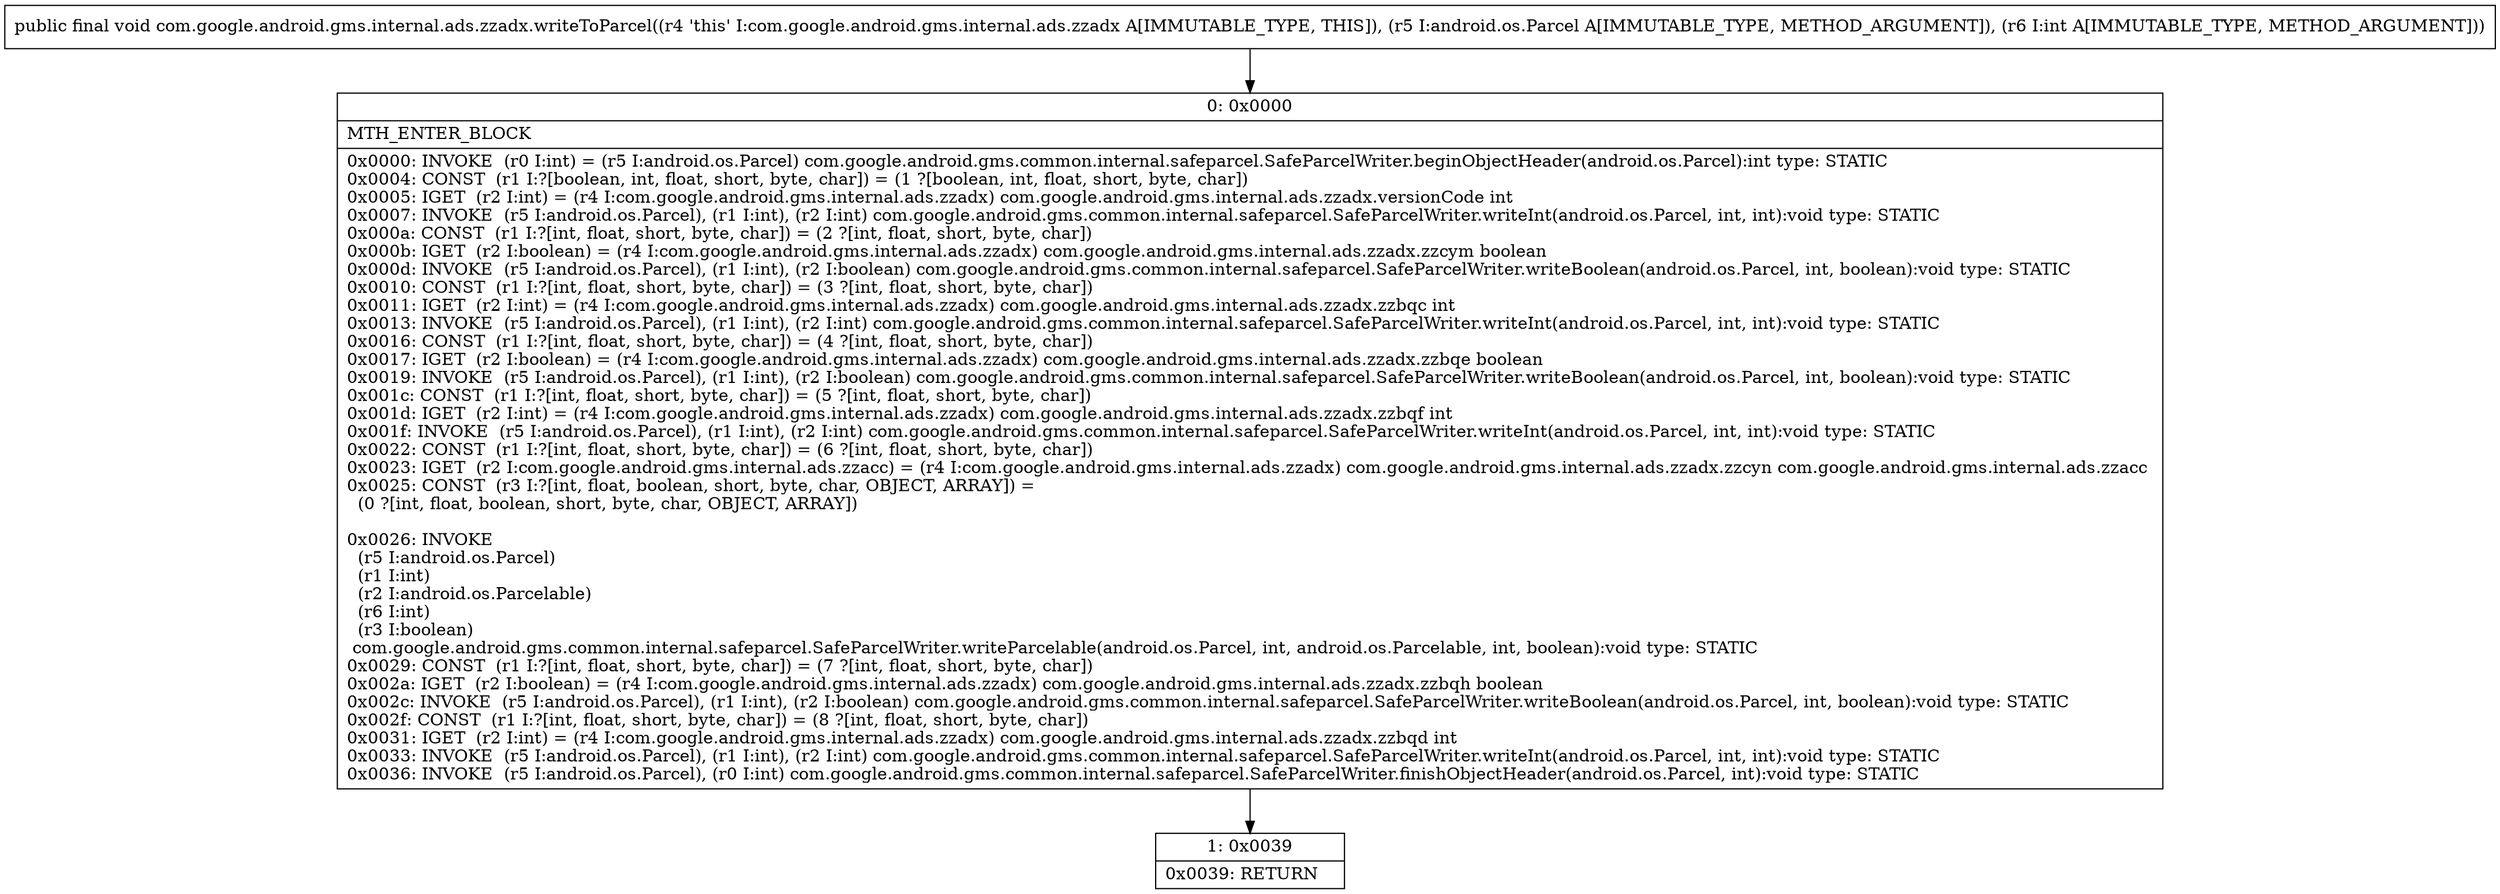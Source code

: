 digraph "CFG forcom.google.android.gms.internal.ads.zzadx.writeToParcel(Landroid\/os\/Parcel;I)V" {
Node_0 [shape=record,label="{0\:\ 0x0000|MTH_ENTER_BLOCK\l|0x0000: INVOKE  (r0 I:int) = (r5 I:android.os.Parcel) com.google.android.gms.common.internal.safeparcel.SafeParcelWriter.beginObjectHeader(android.os.Parcel):int type: STATIC \l0x0004: CONST  (r1 I:?[boolean, int, float, short, byte, char]) = (1 ?[boolean, int, float, short, byte, char]) \l0x0005: IGET  (r2 I:int) = (r4 I:com.google.android.gms.internal.ads.zzadx) com.google.android.gms.internal.ads.zzadx.versionCode int \l0x0007: INVOKE  (r5 I:android.os.Parcel), (r1 I:int), (r2 I:int) com.google.android.gms.common.internal.safeparcel.SafeParcelWriter.writeInt(android.os.Parcel, int, int):void type: STATIC \l0x000a: CONST  (r1 I:?[int, float, short, byte, char]) = (2 ?[int, float, short, byte, char]) \l0x000b: IGET  (r2 I:boolean) = (r4 I:com.google.android.gms.internal.ads.zzadx) com.google.android.gms.internal.ads.zzadx.zzcym boolean \l0x000d: INVOKE  (r5 I:android.os.Parcel), (r1 I:int), (r2 I:boolean) com.google.android.gms.common.internal.safeparcel.SafeParcelWriter.writeBoolean(android.os.Parcel, int, boolean):void type: STATIC \l0x0010: CONST  (r1 I:?[int, float, short, byte, char]) = (3 ?[int, float, short, byte, char]) \l0x0011: IGET  (r2 I:int) = (r4 I:com.google.android.gms.internal.ads.zzadx) com.google.android.gms.internal.ads.zzadx.zzbqc int \l0x0013: INVOKE  (r5 I:android.os.Parcel), (r1 I:int), (r2 I:int) com.google.android.gms.common.internal.safeparcel.SafeParcelWriter.writeInt(android.os.Parcel, int, int):void type: STATIC \l0x0016: CONST  (r1 I:?[int, float, short, byte, char]) = (4 ?[int, float, short, byte, char]) \l0x0017: IGET  (r2 I:boolean) = (r4 I:com.google.android.gms.internal.ads.zzadx) com.google.android.gms.internal.ads.zzadx.zzbqe boolean \l0x0019: INVOKE  (r5 I:android.os.Parcel), (r1 I:int), (r2 I:boolean) com.google.android.gms.common.internal.safeparcel.SafeParcelWriter.writeBoolean(android.os.Parcel, int, boolean):void type: STATIC \l0x001c: CONST  (r1 I:?[int, float, short, byte, char]) = (5 ?[int, float, short, byte, char]) \l0x001d: IGET  (r2 I:int) = (r4 I:com.google.android.gms.internal.ads.zzadx) com.google.android.gms.internal.ads.zzadx.zzbqf int \l0x001f: INVOKE  (r5 I:android.os.Parcel), (r1 I:int), (r2 I:int) com.google.android.gms.common.internal.safeparcel.SafeParcelWriter.writeInt(android.os.Parcel, int, int):void type: STATIC \l0x0022: CONST  (r1 I:?[int, float, short, byte, char]) = (6 ?[int, float, short, byte, char]) \l0x0023: IGET  (r2 I:com.google.android.gms.internal.ads.zzacc) = (r4 I:com.google.android.gms.internal.ads.zzadx) com.google.android.gms.internal.ads.zzadx.zzcyn com.google.android.gms.internal.ads.zzacc \l0x0025: CONST  (r3 I:?[int, float, boolean, short, byte, char, OBJECT, ARRAY]) = \l  (0 ?[int, float, boolean, short, byte, char, OBJECT, ARRAY])\l \l0x0026: INVOKE  \l  (r5 I:android.os.Parcel)\l  (r1 I:int)\l  (r2 I:android.os.Parcelable)\l  (r6 I:int)\l  (r3 I:boolean)\l com.google.android.gms.common.internal.safeparcel.SafeParcelWriter.writeParcelable(android.os.Parcel, int, android.os.Parcelable, int, boolean):void type: STATIC \l0x0029: CONST  (r1 I:?[int, float, short, byte, char]) = (7 ?[int, float, short, byte, char]) \l0x002a: IGET  (r2 I:boolean) = (r4 I:com.google.android.gms.internal.ads.zzadx) com.google.android.gms.internal.ads.zzadx.zzbqh boolean \l0x002c: INVOKE  (r5 I:android.os.Parcel), (r1 I:int), (r2 I:boolean) com.google.android.gms.common.internal.safeparcel.SafeParcelWriter.writeBoolean(android.os.Parcel, int, boolean):void type: STATIC \l0x002f: CONST  (r1 I:?[int, float, short, byte, char]) = (8 ?[int, float, short, byte, char]) \l0x0031: IGET  (r2 I:int) = (r4 I:com.google.android.gms.internal.ads.zzadx) com.google.android.gms.internal.ads.zzadx.zzbqd int \l0x0033: INVOKE  (r5 I:android.os.Parcel), (r1 I:int), (r2 I:int) com.google.android.gms.common.internal.safeparcel.SafeParcelWriter.writeInt(android.os.Parcel, int, int):void type: STATIC \l0x0036: INVOKE  (r5 I:android.os.Parcel), (r0 I:int) com.google.android.gms.common.internal.safeparcel.SafeParcelWriter.finishObjectHeader(android.os.Parcel, int):void type: STATIC \l}"];
Node_1 [shape=record,label="{1\:\ 0x0039|0x0039: RETURN   \l}"];
MethodNode[shape=record,label="{public final void com.google.android.gms.internal.ads.zzadx.writeToParcel((r4 'this' I:com.google.android.gms.internal.ads.zzadx A[IMMUTABLE_TYPE, THIS]), (r5 I:android.os.Parcel A[IMMUTABLE_TYPE, METHOD_ARGUMENT]), (r6 I:int A[IMMUTABLE_TYPE, METHOD_ARGUMENT])) }"];
MethodNode -> Node_0;
Node_0 -> Node_1;
}

